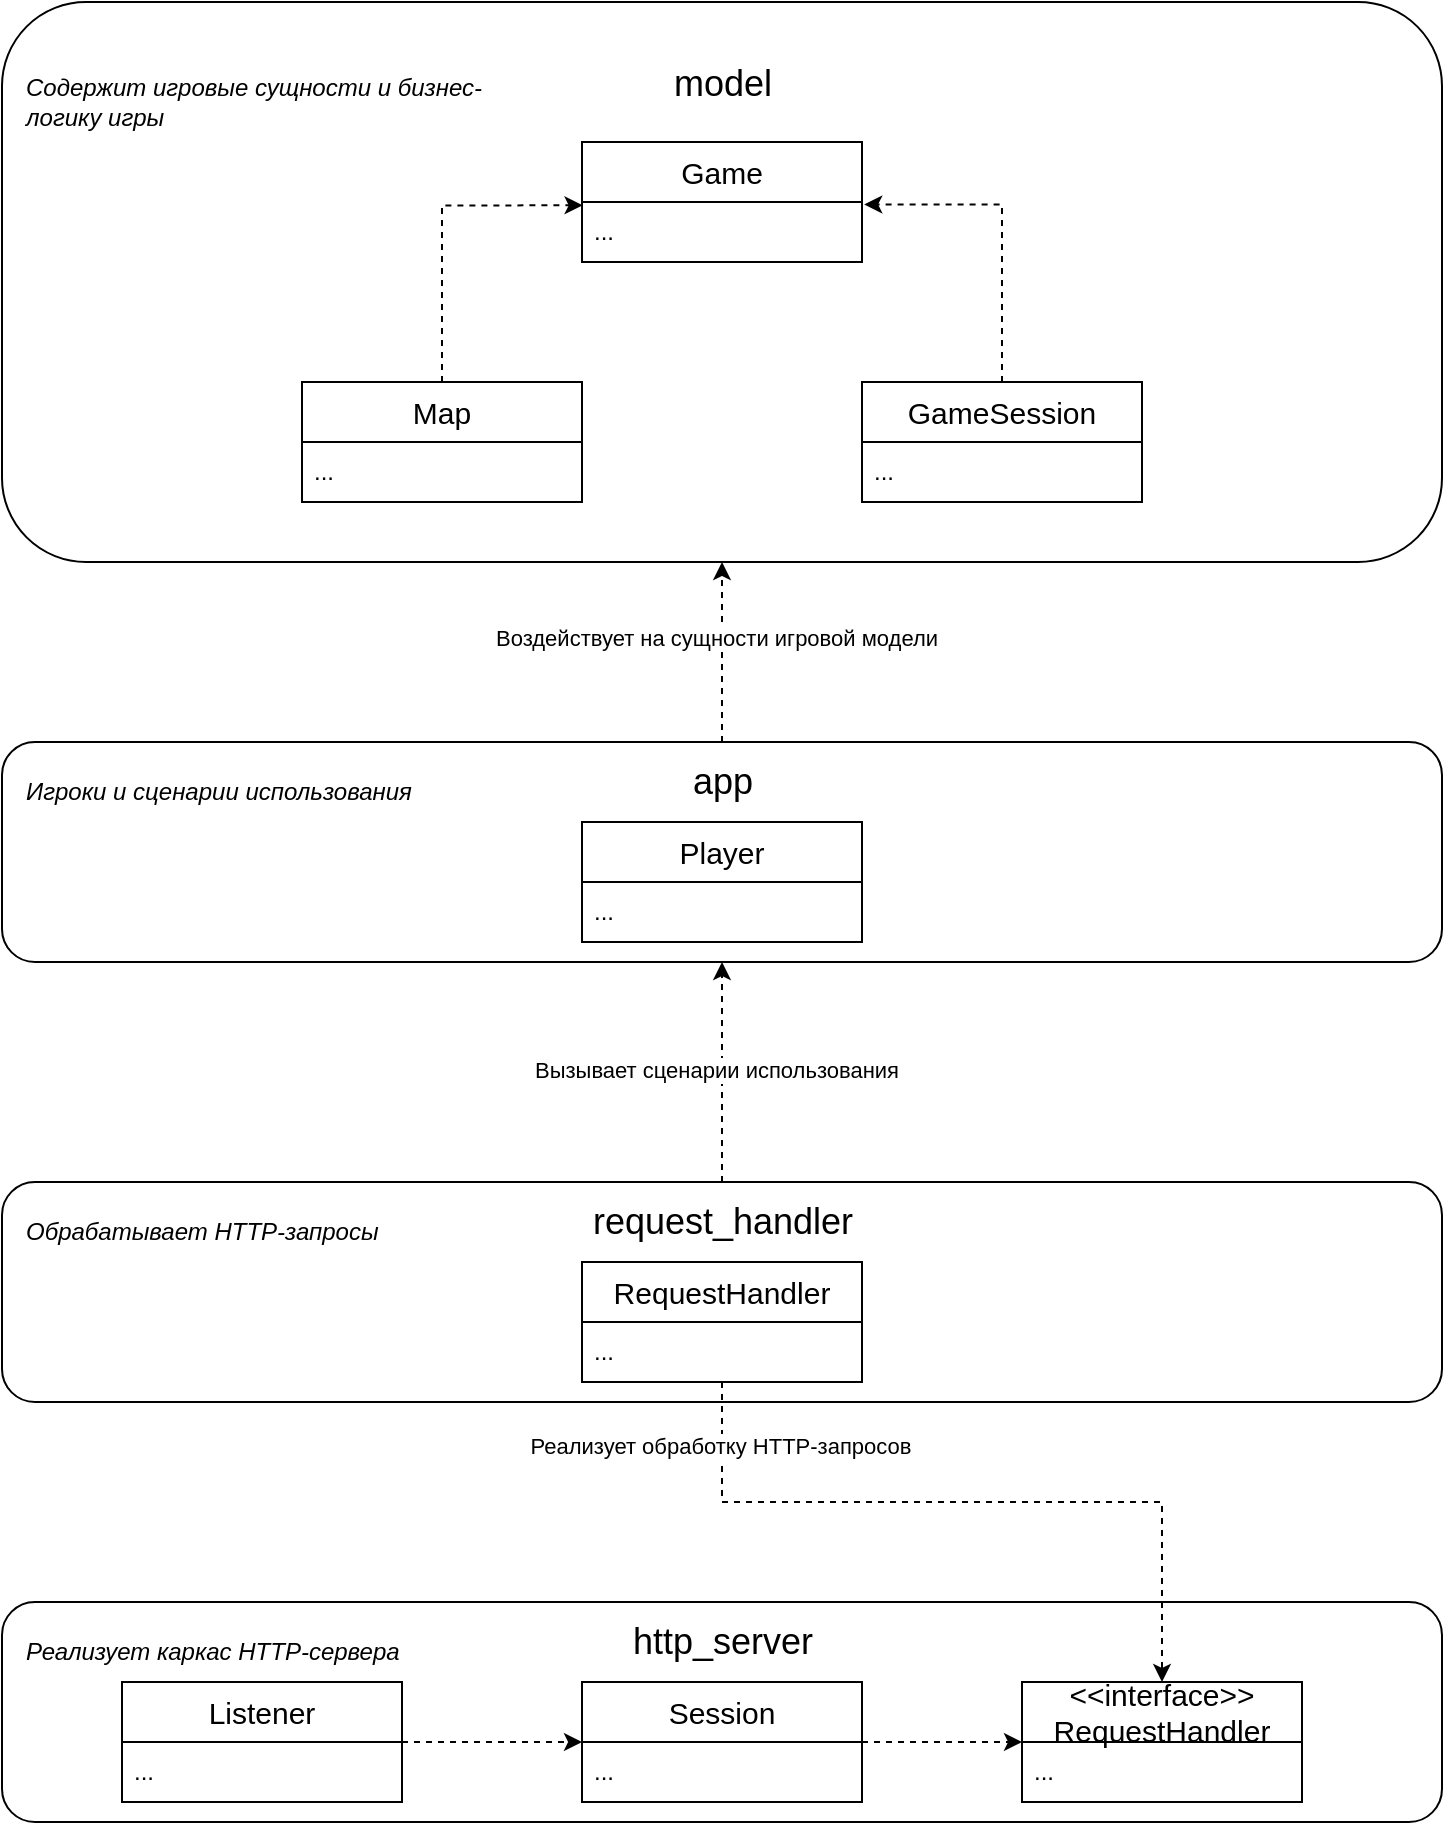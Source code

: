 <mxfile version="22.1.11" type="github">
  <diagram id="C5RBs43oDa-KdzZeNtuy" name="Page-1">
    <mxGraphModel dx="1631" dy="882" grid="1" gridSize="10" guides="1" tooltips="1" connect="1" arrows="1" fold="1" page="1" pageScale="1" pageWidth="827" pageHeight="1169" math="0" shadow="0">
      <root>
        <mxCell id="WIyWlLk6GJQsqaUBKTNV-0" />
        <mxCell id="WIyWlLk6GJQsqaUBKTNV-1" parent="WIyWlLk6GJQsqaUBKTNV-0" />
        <mxCell id="-_XnjNIZJdmLHWLB3OJD-4" value="" style="rounded=1;whiteSpace=wrap;html=1;gradientColor=default;fillColor=none;" vertex="1" parent="WIyWlLk6GJQsqaUBKTNV-1">
          <mxGeometry x="40" y="420" width="720" height="110" as="geometry" />
        </mxCell>
        <mxCell id="kK3XNEmJycX0j8ojbDVo-37" value="" style="rounded=1;whiteSpace=wrap;html=1;gradientColor=default;fillColor=none;" parent="WIyWlLk6GJQsqaUBKTNV-1" vertex="1">
          <mxGeometry x="40" y="50" width="720" height="280" as="geometry" />
        </mxCell>
        <mxCell id="kK3XNEmJycX0j8ojbDVo-18" value="&lt;font style=&quot;font-size: 15px;&quot;&gt;Game&lt;/font&gt;" style="swimlane;fontStyle=0;childLayout=stackLayout;horizontal=1;startSize=30;horizontalStack=0;resizeParent=1;resizeParentMax=0;resizeLast=0;collapsible=1;marginBottom=0;whiteSpace=wrap;html=1;" parent="WIyWlLk6GJQsqaUBKTNV-1" vertex="1">
          <mxGeometry x="330" y="120" width="140" height="60" as="geometry" />
        </mxCell>
        <mxCell id="kK3XNEmJycX0j8ojbDVo-19" value="..." style="text;strokeColor=none;fillColor=none;align=left;verticalAlign=middle;spacingLeft=4;spacingRight=4;overflow=hidden;points=[[0,0.5],[1,0.5]];portConstraint=eastwest;rotatable=0;whiteSpace=wrap;html=1;" parent="kK3XNEmJycX0j8ojbDVo-18" vertex="1">
          <mxGeometry y="30" width="140" height="30" as="geometry" />
        </mxCell>
        <mxCell id="kK3XNEmJycX0j8ojbDVo-25" value="&lt;font style=&quot;font-size: 15px;&quot;&gt;Map&lt;/font&gt;" style="swimlane;fontStyle=0;childLayout=stackLayout;horizontal=1;startSize=30;horizontalStack=0;resizeParent=1;resizeParentMax=0;resizeLast=0;collapsible=1;marginBottom=0;whiteSpace=wrap;html=1;" parent="WIyWlLk6GJQsqaUBKTNV-1" vertex="1">
          <mxGeometry x="190" y="240" width="140" height="60" as="geometry" />
        </mxCell>
        <mxCell id="kK3XNEmJycX0j8ojbDVo-26" value="..." style="text;strokeColor=none;fillColor=none;align=left;verticalAlign=middle;spacingLeft=4;spacingRight=4;overflow=hidden;points=[[0,0.5],[1,0.5]];portConstraint=eastwest;rotatable=0;whiteSpace=wrap;html=1;" parent="kK3XNEmJycX0j8ojbDVo-25" vertex="1">
          <mxGeometry y="30" width="140" height="30" as="geometry" />
        </mxCell>
        <mxCell id="kK3XNEmJycX0j8ojbDVo-29" value="&lt;font style=&quot;font-size: 15px;&quot;&gt;GameSession&lt;/font&gt;" style="swimlane;fontStyle=0;childLayout=stackLayout;horizontal=1;startSize=30;horizontalStack=0;resizeParent=1;resizeParentMax=0;resizeLast=0;collapsible=1;marginBottom=0;whiteSpace=wrap;html=1;" parent="WIyWlLk6GJQsqaUBKTNV-1" vertex="1">
          <mxGeometry x="470" y="240" width="140" height="60" as="geometry" />
        </mxCell>
        <mxCell id="kK3XNEmJycX0j8ojbDVo-30" value="..." style="text;strokeColor=none;fillColor=none;align=left;verticalAlign=middle;spacingLeft=4;spacingRight=4;overflow=hidden;points=[[0,0.5],[1,0.5]];portConstraint=eastwest;rotatable=0;whiteSpace=wrap;html=1;" parent="kK3XNEmJycX0j8ojbDVo-29" vertex="1">
          <mxGeometry y="30" width="140" height="30" as="geometry" />
        </mxCell>
        <mxCell id="kK3XNEmJycX0j8ojbDVo-35" style="edgeStyle=orthogonalEdgeStyle;rounded=0;orthogonalLoop=1;jettySize=auto;html=1;exitX=0.5;exitY=0;exitDx=0;exitDy=0;entryX=0.002;entryY=0.056;entryDx=0;entryDy=0;entryPerimeter=0;dashed=1;" parent="WIyWlLk6GJQsqaUBKTNV-1" source="kK3XNEmJycX0j8ojbDVo-25" target="kK3XNEmJycX0j8ojbDVo-19" edge="1">
          <mxGeometry relative="1" as="geometry" />
        </mxCell>
        <mxCell id="kK3XNEmJycX0j8ojbDVo-36" style="edgeStyle=orthogonalEdgeStyle;rounded=0;orthogonalLoop=1;jettySize=auto;html=1;exitX=0.5;exitY=0;exitDx=0;exitDy=0;entryX=1.008;entryY=0.04;entryDx=0;entryDy=0;entryPerimeter=0;dashed=1;" parent="WIyWlLk6GJQsqaUBKTNV-1" source="kK3XNEmJycX0j8ojbDVo-29" target="kK3XNEmJycX0j8ojbDVo-19" edge="1">
          <mxGeometry relative="1" as="geometry" />
        </mxCell>
        <mxCell id="kK3XNEmJycX0j8ojbDVo-38" value="&lt;font style=&quot;font-size: 18px;&quot;&gt;model&lt;/font&gt;" style="text;html=1;align=center;verticalAlign=middle;resizable=0;points=[];autosize=1;strokeColor=none;fillColor=none;" parent="WIyWlLk6GJQsqaUBKTNV-1" vertex="1">
          <mxGeometry x="365" y="71" width="70" height="40" as="geometry" />
        </mxCell>
        <mxCell id="-_XnjNIZJdmLHWLB3OJD-0" style="edgeStyle=orthogonalEdgeStyle;rounded=0;orthogonalLoop=1;jettySize=auto;html=1;exitX=0.5;exitY=1;exitDx=0;exitDy=0;" edge="1" parent="WIyWlLk6GJQsqaUBKTNV-1" source="kK3XNEmJycX0j8ojbDVo-37" target="kK3XNEmJycX0j8ojbDVo-37">
          <mxGeometry relative="1" as="geometry" />
        </mxCell>
        <mxCell id="-_XnjNIZJdmLHWLB3OJD-1" value="Содержит игровые сущности и бизнес-&lt;br&gt;логику игры" style="text;html=1;align=left;verticalAlign=middle;resizable=0;points=[];autosize=1;strokeColor=none;fillColor=none;fontStyle=2" vertex="1" parent="WIyWlLk6GJQsqaUBKTNV-1">
          <mxGeometry x="50" y="80" width="250" height="40" as="geometry" />
        </mxCell>
        <mxCell id="-_XnjNIZJdmLHWLB3OJD-2" value="&lt;span style=&quot;font-size: 15px;&quot;&gt;Player&lt;/span&gt;" style="swimlane;fontStyle=0;childLayout=stackLayout;horizontal=1;startSize=30;horizontalStack=0;resizeParent=1;resizeParentMax=0;resizeLast=0;collapsible=1;marginBottom=0;whiteSpace=wrap;html=1;" vertex="1" parent="WIyWlLk6GJQsqaUBKTNV-1">
          <mxGeometry x="330" y="460" width="140" height="60" as="geometry">
            <mxRectangle x="330" y="460" width="80" height="30" as="alternateBounds" />
          </mxGeometry>
        </mxCell>
        <mxCell id="-_XnjNIZJdmLHWLB3OJD-3" value="..." style="text;strokeColor=none;fillColor=none;align=left;verticalAlign=middle;spacingLeft=4;spacingRight=4;overflow=hidden;points=[[0,0.5],[1,0.5]];portConstraint=eastwest;rotatable=0;whiteSpace=wrap;html=1;" vertex="1" parent="-_XnjNIZJdmLHWLB3OJD-2">
          <mxGeometry y="30" width="140" height="30" as="geometry" />
        </mxCell>
        <mxCell id="-_XnjNIZJdmLHWLB3OJD-5" style="edgeStyle=orthogonalEdgeStyle;rounded=0;orthogonalLoop=1;jettySize=auto;html=1;exitX=0.5;exitY=1;exitDx=0;exitDy=0;" edge="1" parent="WIyWlLk6GJQsqaUBKTNV-1" source="-_XnjNIZJdmLHWLB3OJD-4" target="-_XnjNIZJdmLHWLB3OJD-4">
          <mxGeometry relative="1" as="geometry" />
        </mxCell>
        <mxCell id="-_XnjNIZJdmLHWLB3OJD-9" style="edgeStyle=orthogonalEdgeStyle;rounded=0;orthogonalLoop=1;jettySize=auto;html=1;entryX=0.5;entryY=1;entryDx=0;entryDy=0;dashed=1;" edge="1" parent="WIyWlLk6GJQsqaUBKTNV-1" source="-_XnjNIZJdmLHWLB3OJD-7" target="kK3XNEmJycX0j8ojbDVo-37">
          <mxGeometry relative="1" as="geometry" />
        </mxCell>
        <mxCell id="-_XnjNIZJdmLHWLB3OJD-10" value="Воздействует на сущности игровой модели" style="edgeLabel;html=1;align=center;verticalAlign=middle;resizable=0;points=[];" vertex="1" connectable="0" parent="-_XnjNIZJdmLHWLB3OJD-9">
          <mxGeometry x="0.167" y="3" relative="1" as="geometry">
            <mxPoint as="offset" />
          </mxGeometry>
        </mxCell>
        <mxCell id="-_XnjNIZJdmLHWLB3OJD-7" value="&lt;font style=&quot;font-size: 18px;&quot;&gt;app&lt;/font&gt;" style="text;html=1;align=center;verticalAlign=middle;resizable=0;points=[];autosize=1;strokeColor=none;fillColor=none;" vertex="1" parent="WIyWlLk6GJQsqaUBKTNV-1">
          <mxGeometry x="375" y="420" width="50" height="40" as="geometry" />
        </mxCell>
        <mxCell id="-_XnjNIZJdmLHWLB3OJD-8" value="Игроки и сценарии использования" style="text;html=1;align=left;verticalAlign=middle;resizable=0;points=[];autosize=1;strokeColor=none;fillColor=none;fontStyle=2" vertex="1" parent="WIyWlLk6GJQsqaUBKTNV-1">
          <mxGeometry x="50" y="430" width="220" height="30" as="geometry" />
        </mxCell>
        <mxCell id="-_XnjNIZJdmLHWLB3OJD-13" value="" style="rounded=1;whiteSpace=wrap;html=1;gradientColor=default;fillColor=none;" vertex="1" parent="WIyWlLk6GJQsqaUBKTNV-1">
          <mxGeometry x="40" y="640" width="720" height="110" as="geometry" />
        </mxCell>
        <mxCell id="-_XnjNIZJdmLHWLB3OJD-38" style="edgeStyle=orthogonalEdgeStyle;rounded=0;orthogonalLoop=1;jettySize=auto;html=1;dashed=1;" edge="1" parent="WIyWlLk6GJQsqaUBKTNV-1" source="-_XnjNIZJdmLHWLB3OJD-15" target="-_XnjNIZJdmLHWLB3OJD-29">
          <mxGeometry relative="1" as="geometry">
            <Array as="points">
              <mxPoint x="400" y="800" />
              <mxPoint x="620" y="800" />
            </Array>
          </mxGeometry>
        </mxCell>
        <mxCell id="-_XnjNIZJdmLHWLB3OJD-39" value="Реализует обработку HTTP-запросов" style="edgeLabel;html=1;align=center;verticalAlign=middle;resizable=0;points=[];" vertex="1" connectable="0" parent="-_XnjNIZJdmLHWLB3OJD-38">
          <mxGeometry x="-0.831" y="-1" relative="1" as="geometry">
            <mxPoint as="offset" />
          </mxGeometry>
        </mxCell>
        <mxCell id="-_XnjNIZJdmLHWLB3OJD-14" value="&lt;span style=&quot;font-size: 15px;&quot;&gt;RequestHandler&lt;/span&gt;" style="swimlane;fontStyle=0;childLayout=stackLayout;horizontal=1;startSize=30;horizontalStack=0;resizeParent=1;resizeParentMax=0;resizeLast=0;collapsible=1;marginBottom=0;whiteSpace=wrap;html=1;" vertex="1" parent="WIyWlLk6GJQsqaUBKTNV-1">
          <mxGeometry x="330" y="680" width="140" height="60" as="geometry">
            <mxRectangle x="330" y="460" width="80" height="30" as="alternateBounds" />
          </mxGeometry>
        </mxCell>
        <mxCell id="-_XnjNIZJdmLHWLB3OJD-15" value="..." style="text;strokeColor=none;fillColor=none;align=left;verticalAlign=middle;spacingLeft=4;spacingRight=4;overflow=hidden;points=[[0,0.5],[1,0.5]];portConstraint=eastwest;rotatable=0;whiteSpace=wrap;html=1;" vertex="1" parent="-_XnjNIZJdmLHWLB3OJD-14">
          <mxGeometry y="30" width="140" height="30" as="geometry" />
        </mxCell>
        <mxCell id="-_XnjNIZJdmLHWLB3OJD-16" style="edgeStyle=orthogonalEdgeStyle;rounded=0;orthogonalLoop=1;jettySize=auto;html=1;exitX=0.5;exitY=1;exitDx=0;exitDy=0;" edge="1" parent="WIyWlLk6GJQsqaUBKTNV-1" source="-_XnjNIZJdmLHWLB3OJD-13" target="-_XnjNIZJdmLHWLB3OJD-13">
          <mxGeometry relative="1" as="geometry" />
        </mxCell>
        <mxCell id="-_XnjNIZJdmLHWLB3OJD-19" style="edgeStyle=orthogonalEdgeStyle;rounded=0;orthogonalLoop=1;jettySize=auto;html=1;entryX=0.5;entryY=1;entryDx=0;entryDy=0;dashed=1;" edge="1" parent="WIyWlLk6GJQsqaUBKTNV-1" source="-_XnjNIZJdmLHWLB3OJD-17" target="-_XnjNIZJdmLHWLB3OJD-4">
          <mxGeometry relative="1" as="geometry" />
        </mxCell>
        <mxCell id="-_XnjNIZJdmLHWLB3OJD-20" value="Вызывает сценарии использования" style="edgeLabel;html=1;align=center;verticalAlign=middle;resizable=0;points=[];" vertex="1" connectable="0" parent="-_XnjNIZJdmLHWLB3OJD-19">
          <mxGeometry x="0.015" y="3" relative="1" as="geometry">
            <mxPoint as="offset" />
          </mxGeometry>
        </mxCell>
        <mxCell id="-_XnjNIZJdmLHWLB3OJD-17" value="&lt;span style=&quot;font-size: 18px;&quot;&gt;request_handler&lt;/span&gt;" style="text;html=1;align=center;verticalAlign=middle;resizable=0;points=[];autosize=1;strokeColor=none;fillColor=none;" vertex="1" parent="WIyWlLk6GJQsqaUBKTNV-1">
          <mxGeometry x="325" y="640" width="150" height="40" as="geometry" />
        </mxCell>
        <mxCell id="-_XnjNIZJdmLHWLB3OJD-18" value="Обрабатывает HTTP-запросы" style="text;html=1;align=left;verticalAlign=middle;resizable=0;points=[];autosize=1;strokeColor=none;fillColor=none;fontStyle=2" vertex="1" parent="WIyWlLk6GJQsqaUBKTNV-1">
          <mxGeometry x="50" y="650" width="200" height="30" as="geometry" />
        </mxCell>
        <mxCell id="-_XnjNIZJdmLHWLB3OJD-21" value="" style="rounded=1;whiteSpace=wrap;html=1;gradientColor=default;fillColor=none;" vertex="1" parent="WIyWlLk6GJQsqaUBKTNV-1">
          <mxGeometry x="40" y="850" width="720" height="110" as="geometry" />
        </mxCell>
        <mxCell id="-_XnjNIZJdmLHWLB3OJD-36" style="edgeStyle=orthogonalEdgeStyle;rounded=0;orthogonalLoop=1;jettySize=auto;html=1;entryX=0;entryY=0.5;entryDx=0;entryDy=0;dashed=1;" edge="1" parent="WIyWlLk6GJQsqaUBKTNV-1" source="-_XnjNIZJdmLHWLB3OJD-22" target="-_XnjNIZJdmLHWLB3OJD-29">
          <mxGeometry relative="1" as="geometry" />
        </mxCell>
        <mxCell id="-_XnjNIZJdmLHWLB3OJD-22" value="&lt;span style=&quot;font-size: 15px;&quot;&gt;Session&lt;/span&gt;" style="swimlane;fontStyle=0;childLayout=stackLayout;horizontal=1;startSize=30;horizontalStack=0;resizeParent=1;resizeParentMax=0;resizeLast=0;collapsible=1;marginBottom=0;whiteSpace=wrap;html=1;" vertex="1" parent="WIyWlLk6GJQsqaUBKTNV-1">
          <mxGeometry x="330" y="890" width="140" height="60" as="geometry">
            <mxRectangle x="330" y="460" width="80" height="30" as="alternateBounds" />
          </mxGeometry>
        </mxCell>
        <mxCell id="-_XnjNIZJdmLHWLB3OJD-23" value="..." style="text;strokeColor=none;fillColor=none;align=left;verticalAlign=middle;spacingLeft=4;spacingRight=4;overflow=hidden;points=[[0,0.5],[1,0.5]];portConstraint=eastwest;rotatable=0;whiteSpace=wrap;html=1;" vertex="1" parent="-_XnjNIZJdmLHWLB3OJD-22">
          <mxGeometry y="30" width="140" height="30" as="geometry" />
        </mxCell>
        <mxCell id="-_XnjNIZJdmLHWLB3OJD-24" style="edgeStyle=orthogonalEdgeStyle;rounded=0;orthogonalLoop=1;jettySize=auto;html=1;exitX=0.5;exitY=1;exitDx=0;exitDy=0;" edge="1" parent="WIyWlLk6GJQsqaUBKTNV-1" source="-_XnjNIZJdmLHWLB3OJD-21" target="-_XnjNIZJdmLHWLB3OJD-21">
          <mxGeometry relative="1" as="geometry" />
        </mxCell>
        <mxCell id="-_XnjNIZJdmLHWLB3OJD-25" value="&lt;span style=&quot;font-size: 18px;&quot;&gt;http_server&lt;/span&gt;" style="text;html=1;align=center;verticalAlign=middle;resizable=0;points=[];autosize=1;strokeColor=none;fillColor=none;" vertex="1" parent="WIyWlLk6GJQsqaUBKTNV-1">
          <mxGeometry x="345" y="850" width="110" height="40" as="geometry" />
        </mxCell>
        <mxCell id="-_XnjNIZJdmLHWLB3OJD-26" value="Реализует каркас HTTP-сервера" style="text;html=1;align=left;verticalAlign=middle;resizable=0;points=[];autosize=1;strokeColor=none;fillColor=none;fontStyle=2" vertex="1" parent="WIyWlLk6GJQsqaUBKTNV-1">
          <mxGeometry x="50" y="860" width="210" height="30" as="geometry" />
        </mxCell>
        <mxCell id="-_XnjNIZJdmLHWLB3OJD-32" style="edgeStyle=orthogonalEdgeStyle;rounded=0;orthogonalLoop=1;jettySize=auto;html=1;entryX=0;entryY=0.5;entryDx=0;entryDy=0;dashed=1;" edge="1" parent="WIyWlLk6GJQsqaUBKTNV-1" source="-_XnjNIZJdmLHWLB3OJD-27" target="-_XnjNIZJdmLHWLB3OJD-22">
          <mxGeometry relative="1" as="geometry" />
        </mxCell>
        <mxCell id="-_XnjNIZJdmLHWLB3OJD-27" value="&lt;span style=&quot;font-size: 15px;&quot;&gt;Listener&lt;/span&gt;" style="swimlane;fontStyle=0;childLayout=stackLayout;horizontal=1;startSize=30;horizontalStack=0;resizeParent=1;resizeParentMax=0;resizeLast=0;collapsible=1;marginBottom=0;whiteSpace=wrap;html=1;" vertex="1" parent="WIyWlLk6GJQsqaUBKTNV-1">
          <mxGeometry x="100" y="890" width="140" height="60" as="geometry">
            <mxRectangle x="330" y="460" width="80" height="30" as="alternateBounds" />
          </mxGeometry>
        </mxCell>
        <mxCell id="-_XnjNIZJdmLHWLB3OJD-28" value="..." style="text;strokeColor=none;fillColor=none;align=left;verticalAlign=middle;spacingLeft=4;spacingRight=4;overflow=hidden;points=[[0,0.5],[1,0.5]];portConstraint=eastwest;rotatable=0;whiteSpace=wrap;html=1;" vertex="1" parent="-_XnjNIZJdmLHWLB3OJD-27">
          <mxGeometry y="30" width="140" height="30" as="geometry" />
        </mxCell>
        <mxCell id="-_XnjNIZJdmLHWLB3OJD-29" value="&lt;span style=&quot;font-size: 15px;&quot;&gt;&amp;lt;&amp;lt;interface&amp;gt;&amp;gt;&lt;br&gt;RequestHandler&lt;br&gt;&lt;/span&gt;" style="swimlane;fontStyle=0;childLayout=stackLayout;horizontal=1;startSize=30;horizontalStack=0;resizeParent=1;resizeParentMax=0;resizeLast=0;collapsible=1;marginBottom=0;whiteSpace=wrap;html=1;" vertex="1" parent="WIyWlLk6GJQsqaUBKTNV-1">
          <mxGeometry x="550" y="890" width="140" height="60" as="geometry">
            <mxRectangle x="330" y="460" width="80" height="30" as="alternateBounds" />
          </mxGeometry>
        </mxCell>
        <mxCell id="-_XnjNIZJdmLHWLB3OJD-30" value="..." style="text;strokeColor=none;fillColor=none;align=left;verticalAlign=middle;spacingLeft=4;spacingRight=4;overflow=hidden;points=[[0,0.5],[1,0.5]];portConstraint=eastwest;rotatable=0;whiteSpace=wrap;html=1;" vertex="1" parent="-_XnjNIZJdmLHWLB3OJD-29">
          <mxGeometry y="30" width="140" height="30" as="geometry" />
        </mxCell>
      </root>
    </mxGraphModel>
  </diagram>
</mxfile>
